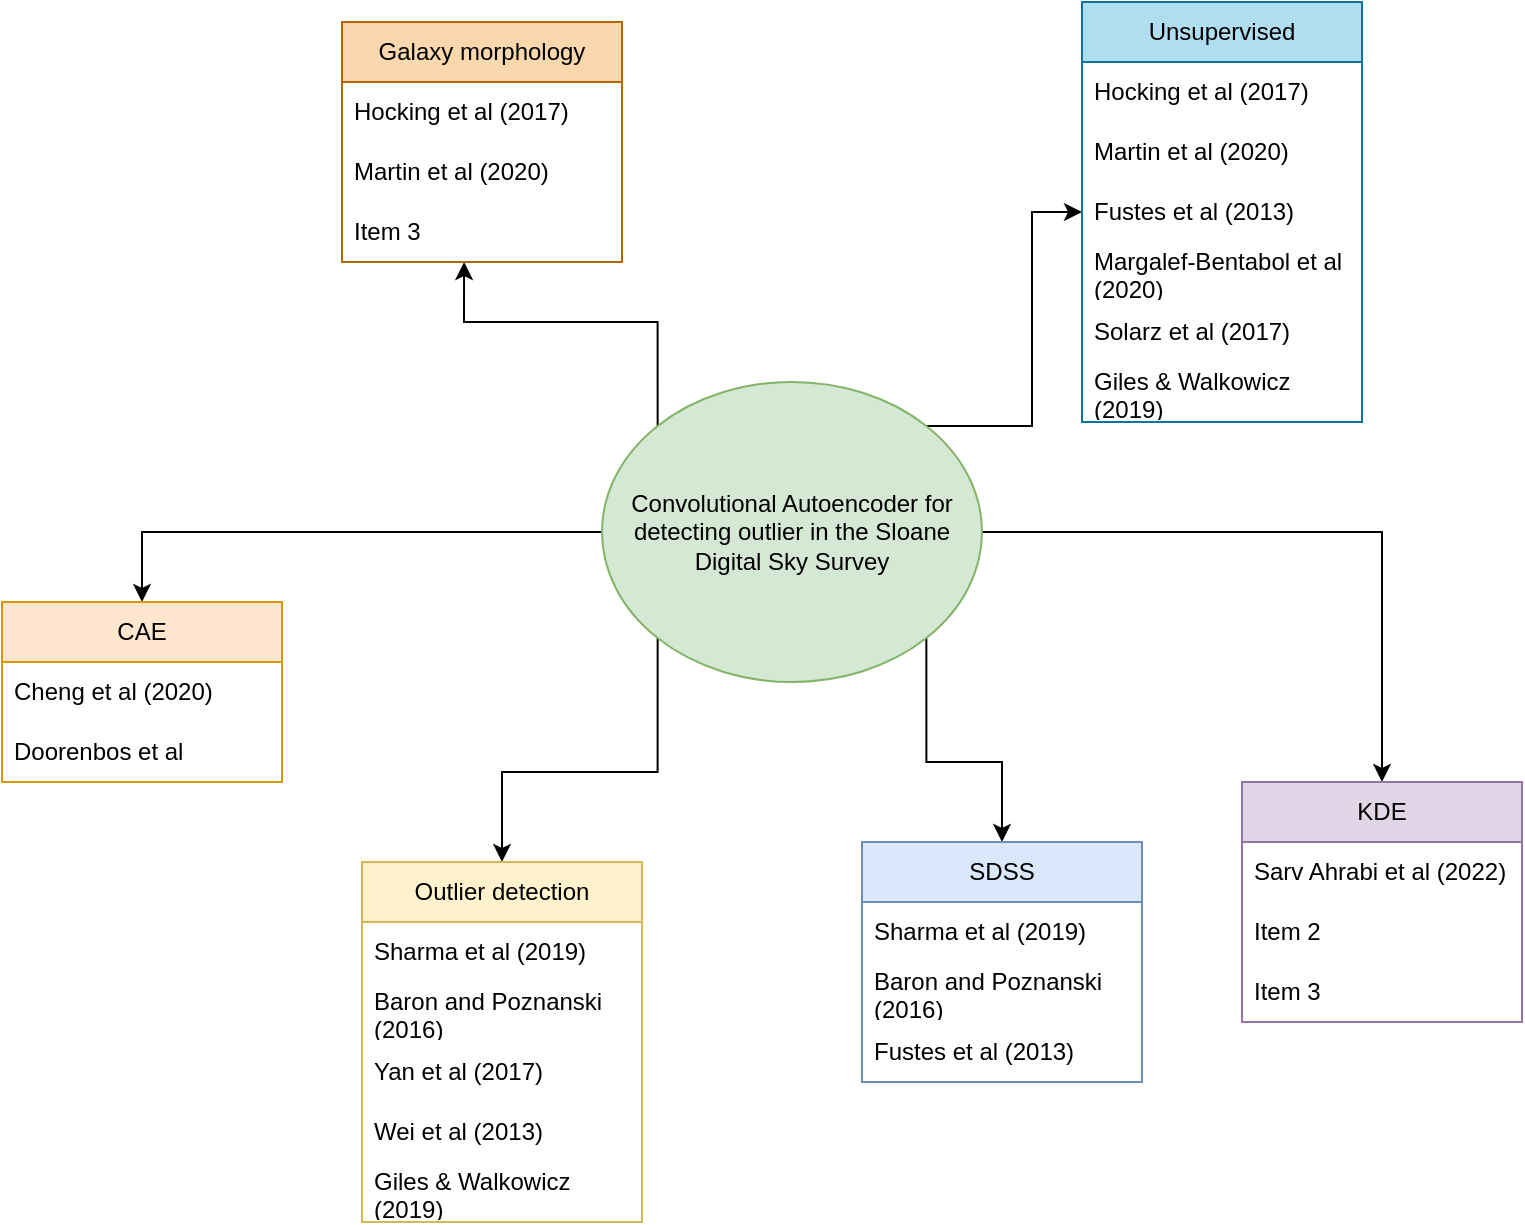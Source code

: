 <mxfile version="20.6.2" type="device"><diagram id="_s4zgz_znOiRmL5uL1Wx" name="Page-1"><mxGraphModel dx="1348" dy="793" grid="1" gridSize="10" guides="1" tooltips="1" connect="1" arrows="1" fold="1" page="1" pageScale="1" pageWidth="827" pageHeight="1169" math="0" shadow="0"><root><mxCell id="0"/><mxCell id="1" parent="0"/><mxCell id="M9bevuQp5A_DmtPYDJDP-31" style="edgeStyle=orthogonalEdgeStyle;rounded=0;orthogonalLoop=1;jettySize=auto;html=1;exitX=0;exitY=0;exitDx=0;exitDy=0;entryX=0.436;entryY=1;entryDx=0;entryDy=0;entryPerimeter=0;" edge="1" parent="1" source="M9bevuQp5A_DmtPYDJDP-1" target="M9bevuQp5A_DmtPYDJDP-25"><mxGeometry relative="1" as="geometry"/></mxCell><mxCell id="M9bevuQp5A_DmtPYDJDP-32" style="edgeStyle=orthogonalEdgeStyle;rounded=0;orthogonalLoop=1;jettySize=auto;html=1;exitX=1;exitY=0;exitDx=0;exitDy=0;entryX=0;entryY=0.5;entryDx=0;entryDy=0;" edge="1" parent="1" source="M9bevuQp5A_DmtPYDJDP-1" target="M9bevuQp5A_DmtPYDJDP-18"><mxGeometry relative="1" as="geometry"/></mxCell><mxCell id="M9bevuQp5A_DmtPYDJDP-33" style="edgeStyle=orthogonalEdgeStyle;rounded=0;orthogonalLoop=1;jettySize=auto;html=1;exitX=1;exitY=0.5;exitDx=0;exitDy=0;" edge="1" parent="1" source="M9bevuQp5A_DmtPYDJDP-1" target="M9bevuQp5A_DmtPYDJDP-14"><mxGeometry relative="1" as="geometry"/></mxCell><mxCell id="M9bevuQp5A_DmtPYDJDP-34" style="edgeStyle=orthogonalEdgeStyle;rounded=0;orthogonalLoop=1;jettySize=auto;html=1;exitX=1;exitY=1;exitDx=0;exitDy=0;entryX=0.5;entryY=0;entryDx=0;entryDy=0;" edge="1" parent="1" source="M9bevuQp5A_DmtPYDJDP-1" target="M9bevuQp5A_DmtPYDJDP-10"><mxGeometry relative="1" as="geometry"/></mxCell><mxCell id="M9bevuQp5A_DmtPYDJDP-35" style="edgeStyle=orthogonalEdgeStyle;rounded=0;orthogonalLoop=1;jettySize=auto;html=1;exitX=0;exitY=1;exitDx=0;exitDy=0;entryX=0.5;entryY=0;entryDx=0;entryDy=0;" edge="1" parent="1" source="M9bevuQp5A_DmtPYDJDP-1" target="M9bevuQp5A_DmtPYDJDP-6"><mxGeometry relative="1" as="geometry"/></mxCell><mxCell id="M9bevuQp5A_DmtPYDJDP-36" style="edgeStyle=orthogonalEdgeStyle;rounded=0;orthogonalLoop=1;jettySize=auto;html=1;exitX=0;exitY=0.5;exitDx=0;exitDy=0;entryX=0.5;entryY=0;entryDx=0;entryDy=0;" edge="1" parent="1" source="M9bevuQp5A_DmtPYDJDP-1" target="M9bevuQp5A_DmtPYDJDP-2"><mxGeometry relative="1" as="geometry"/></mxCell><mxCell id="M9bevuQp5A_DmtPYDJDP-1" value="Convolutional Autoencoder for detecting outlier in the Sloane Digital Sky Survey" style="ellipse;whiteSpace=wrap;html=1;fillColor=#d5e8d4;strokeColor=#82b366;" vertex="1" parent="1"><mxGeometry x="350" y="220" width="190" height="150" as="geometry"/></mxCell><mxCell id="M9bevuQp5A_DmtPYDJDP-2" value="CAE" style="swimlane;fontStyle=0;childLayout=stackLayout;horizontal=1;startSize=30;horizontalStack=0;resizeParent=1;resizeParentMax=0;resizeLast=0;collapsible=1;marginBottom=0;whiteSpace=wrap;html=1;fillColor=#ffe6cc;strokeColor=#d79b00;" vertex="1" parent="1"><mxGeometry x="50" y="330" width="140" height="90" as="geometry"/></mxCell><mxCell id="M9bevuQp5A_DmtPYDJDP-4" value="Cheng et al (2020)" style="text;strokeColor=none;fillColor=none;align=left;verticalAlign=middle;spacingLeft=4;spacingRight=4;overflow=hidden;points=[[0,0.5],[1,0.5]];portConstraint=eastwest;rotatable=0;whiteSpace=wrap;html=1;" vertex="1" parent="M9bevuQp5A_DmtPYDJDP-2"><mxGeometry y="30" width="140" height="30" as="geometry"/></mxCell><mxCell id="M9bevuQp5A_DmtPYDJDP-5" value="Doorenbos et al" style="text;strokeColor=none;fillColor=none;align=left;verticalAlign=middle;spacingLeft=4;spacingRight=4;overflow=hidden;points=[[0,0.5],[1,0.5]];portConstraint=eastwest;rotatable=0;whiteSpace=wrap;html=1;" vertex="1" parent="M9bevuQp5A_DmtPYDJDP-2"><mxGeometry y="60" width="140" height="30" as="geometry"/></mxCell><mxCell id="M9bevuQp5A_DmtPYDJDP-6" value="Outlier detection" style="swimlane;fontStyle=0;childLayout=stackLayout;horizontal=1;startSize=30;horizontalStack=0;resizeParent=1;resizeParentMax=0;resizeLast=0;collapsible=1;marginBottom=0;whiteSpace=wrap;html=1;fillColor=#fff2cc;strokeColor=#d6b656;" vertex="1" parent="1"><mxGeometry x="230" y="460" width="140" height="180" as="geometry"/></mxCell><mxCell id="M9bevuQp5A_DmtPYDJDP-7" value="Sharma et al (2019) " style="text;strokeColor=none;fillColor=none;align=left;verticalAlign=middle;spacingLeft=4;spacingRight=4;overflow=hidden;points=[[0,0.5],[1,0.5]];portConstraint=eastwest;rotatable=0;whiteSpace=wrap;html=1;" vertex="1" parent="M9bevuQp5A_DmtPYDJDP-6"><mxGeometry y="30" width="140" height="30" as="geometry"/></mxCell><mxCell id="M9bevuQp5A_DmtPYDJDP-8" value="Baron and Poznanski (2016)" style="text;strokeColor=none;fillColor=none;align=left;verticalAlign=middle;spacingLeft=4;spacingRight=4;overflow=hidden;points=[[0,0.5],[1,0.5]];portConstraint=eastwest;rotatable=0;whiteSpace=wrap;html=1;" vertex="1" parent="M9bevuQp5A_DmtPYDJDP-6"><mxGeometry y="60" width="140" height="30" as="geometry"/></mxCell><mxCell id="M9bevuQp5A_DmtPYDJDP-9" value="Yan et al (2017)" style="text;strokeColor=none;fillColor=none;align=left;verticalAlign=middle;spacingLeft=4;spacingRight=4;overflow=hidden;points=[[0,0.5],[1,0.5]];portConstraint=eastwest;rotatable=0;whiteSpace=wrap;html=1;" vertex="1" parent="M9bevuQp5A_DmtPYDJDP-6"><mxGeometry y="90" width="140" height="30" as="geometry"/></mxCell><mxCell id="M9bevuQp5A_DmtPYDJDP-27" value="Wei et al (2013)" style="text;strokeColor=none;fillColor=none;align=left;verticalAlign=middle;spacingLeft=4;spacingRight=4;overflow=hidden;points=[[0,0.5],[1,0.5]];portConstraint=eastwest;rotatable=0;whiteSpace=wrap;html=1;" vertex="1" parent="M9bevuQp5A_DmtPYDJDP-6"><mxGeometry y="120" width="140" height="30" as="geometry"/></mxCell><mxCell id="M9bevuQp5A_DmtPYDJDP-30" value="Giles &amp;amp; Walkowicz (2019)" style="text;strokeColor=none;fillColor=none;align=left;verticalAlign=middle;spacingLeft=4;spacingRight=4;overflow=hidden;points=[[0,0.5],[1,0.5]];portConstraint=eastwest;rotatable=0;whiteSpace=wrap;html=1;" vertex="1" parent="M9bevuQp5A_DmtPYDJDP-6"><mxGeometry y="150" width="140" height="30" as="geometry"/></mxCell><mxCell id="M9bevuQp5A_DmtPYDJDP-10" value="SDSS" style="swimlane;fontStyle=0;childLayout=stackLayout;horizontal=1;startSize=30;horizontalStack=0;resizeParent=1;resizeParentMax=0;resizeLast=0;collapsible=1;marginBottom=0;whiteSpace=wrap;html=1;fillColor=#dae8fc;strokeColor=#6c8ebf;" vertex="1" parent="1"><mxGeometry x="480" y="450" width="140" height="120" as="geometry"/></mxCell><mxCell id="M9bevuQp5A_DmtPYDJDP-11" value="Sharma et al (2019) " style="text;strokeColor=none;fillColor=none;align=left;verticalAlign=middle;spacingLeft=4;spacingRight=4;overflow=hidden;points=[[0,0.5],[1,0.5]];portConstraint=eastwest;rotatable=0;whiteSpace=wrap;html=1;" vertex="1" parent="M9bevuQp5A_DmtPYDJDP-10"><mxGeometry y="30" width="140" height="30" as="geometry"/></mxCell><mxCell id="M9bevuQp5A_DmtPYDJDP-12" value="Baron and Poznanski (2016)" style="text;strokeColor=none;fillColor=none;align=left;verticalAlign=middle;spacingLeft=4;spacingRight=4;overflow=hidden;points=[[0,0.5],[1,0.5]];portConstraint=eastwest;rotatable=0;whiteSpace=wrap;html=1;" vertex="1" parent="M9bevuQp5A_DmtPYDJDP-10"><mxGeometry y="60" width="140" height="30" as="geometry"/></mxCell><mxCell id="M9bevuQp5A_DmtPYDJDP-13" value="Fustes et al (2013)" style="text;strokeColor=none;fillColor=none;align=left;verticalAlign=middle;spacingLeft=4;spacingRight=4;overflow=hidden;points=[[0,0.5],[1,0.5]];portConstraint=eastwest;rotatable=0;whiteSpace=wrap;html=1;" vertex="1" parent="M9bevuQp5A_DmtPYDJDP-10"><mxGeometry y="90" width="140" height="30" as="geometry"/></mxCell><mxCell id="M9bevuQp5A_DmtPYDJDP-14" value="KDE" style="swimlane;fontStyle=0;childLayout=stackLayout;horizontal=1;startSize=30;horizontalStack=0;resizeParent=1;resizeParentMax=0;resizeLast=0;collapsible=1;marginBottom=0;whiteSpace=wrap;html=1;fillColor=#e1d5e7;strokeColor=#9673a6;" vertex="1" parent="1"><mxGeometry x="670" y="420" width="140" height="120" as="geometry"/></mxCell><mxCell id="M9bevuQp5A_DmtPYDJDP-15" value="Sarv Ahrabi et al (2022)" style="text;strokeColor=none;fillColor=none;align=left;verticalAlign=middle;spacingLeft=4;spacingRight=4;overflow=hidden;points=[[0,0.5],[1,0.5]];portConstraint=eastwest;rotatable=0;whiteSpace=wrap;html=1;" vertex="1" parent="M9bevuQp5A_DmtPYDJDP-14"><mxGeometry y="30" width="140" height="30" as="geometry"/></mxCell><mxCell id="M9bevuQp5A_DmtPYDJDP-16" value="Item 2" style="text;strokeColor=none;fillColor=none;align=left;verticalAlign=middle;spacingLeft=4;spacingRight=4;overflow=hidden;points=[[0,0.5],[1,0.5]];portConstraint=eastwest;rotatable=0;whiteSpace=wrap;html=1;" vertex="1" parent="M9bevuQp5A_DmtPYDJDP-14"><mxGeometry y="60" width="140" height="30" as="geometry"/></mxCell><mxCell id="M9bevuQp5A_DmtPYDJDP-17" value="Item 3" style="text;strokeColor=none;fillColor=none;align=left;verticalAlign=middle;spacingLeft=4;spacingRight=4;overflow=hidden;points=[[0,0.5],[1,0.5]];portConstraint=eastwest;rotatable=0;whiteSpace=wrap;html=1;" vertex="1" parent="M9bevuQp5A_DmtPYDJDP-14"><mxGeometry y="90" width="140" height="30" as="geometry"/></mxCell><mxCell id="M9bevuQp5A_DmtPYDJDP-18" value="Unsupervised " style="swimlane;fontStyle=0;childLayout=stackLayout;horizontal=1;startSize=30;horizontalStack=0;resizeParent=1;resizeParentMax=0;resizeLast=0;collapsible=1;marginBottom=0;whiteSpace=wrap;html=1;fillColor=#b1ddf0;strokeColor=#10739e;" vertex="1" parent="1"><mxGeometry x="590" y="30" width="140" height="210" as="geometry"/></mxCell><mxCell id="M9bevuQp5A_DmtPYDJDP-19" value="Hocking et al (2017)" style="text;strokeColor=none;fillColor=none;align=left;verticalAlign=middle;spacingLeft=4;spacingRight=4;overflow=hidden;points=[[0,0.5],[1,0.5]];portConstraint=eastwest;rotatable=0;whiteSpace=wrap;html=1;" vertex="1" parent="M9bevuQp5A_DmtPYDJDP-18"><mxGeometry y="30" width="140" height="30" as="geometry"/></mxCell><mxCell id="M9bevuQp5A_DmtPYDJDP-20" value="Martin et al (2020)" style="text;strokeColor=none;fillColor=none;align=left;verticalAlign=middle;spacingLeft=4;spacingRight=4;overflow=hidden;points=[[0,0.5],[1,0.5]];portConstraint=eastwest;rotatable=0;whiteSpace=wrap;html=1;" vertex="1" parent="M9bevuQp5A_DmtPYDJDP-18"><mxGeometry y="60" width="140" height="30" as="geometry"/></mxCell><mxCell id="M9bevuQp5A_DmtPYDJDP-21" value="Fustes et al (2013)" style="text;strokeColor=none;fillColor=none;align=left;verticalAlign=middle;spacingLeft=4;spacingRight=4;overflow=hidden;points=[[0,0.5],[1,0.5]];portConstraint=eastwest;rotatable=0;whiteSpace=wrap;html=1;" vertex="1" parent="M9bevuQp5A_DmtPYDJDP-18"><mxGeometry y="90" width="140" height="30" as="geometry"/></mxCell><mxCell id="M9bevuQp5A_DmtPYDJDP-26" value="Margalef-Bentabol et al (2020)" style="text;strokeColor=none;fillColor=none;align=left;verticalAlign=middle;spacingLeft=4;spacingRight=4;overflow=hidden;points=[[0,0.5],[1,0.5]];portConstraint=eastwest;rotatable=0;whiteSpace=wrap;html=1;" vertex="1" parent="M9bevuQp5A_DmtPYDJDP-18"><mxGeometry y="120" width="140" height="30" as="geometry"/></mxCell><mxCell id="M9bevuQp5A_DmtPYDJDP-28" value="Solarz et al (2017)" style="text;strokeColor=none;fillColor=none;align=left;verticalAlign=middle;spacingLeft=4;spacingRight=4;overflow=hidden;points=[[0,0.5],[1,0.5]];portConstraint=eastwest;rotatable=0;whiteSpace=wrap;html=1;" vertex="1" parent="M9bevuQp5A_DmtPYDJDP-18"><mxGeometry y="150" width="140" height="30" as="geometry"/></mxCell><mxCell id="M9bevuQp5A_DmtPYDJDP-29" value="Giles &amp;amp; Walkowicz (2019)" style="text;strokeColor=none;fillColor=none;align=left;verticalAlign=middle;spacingLeft=4;spacingRight=4;overflow=hidden;points=[[0,0.5],[1,0.5]];portConstraint=eastwest;rotatable=0;whiteSpace=wrap;html=1;" vertex="1" parent="M9bevuQp5A_DmtPYDJDP-18"><mxGeometry y="180" width="140" height="30" as="geometry"/></mxCell><mxCell id="M9bevuQp5A_DmtPYDJDP-22" value="Galaxy morphology" style="swimlane;fontStyle=0;childLayout=stackLayout;horizontal=1;startSize=30;horizontalStack=0;resizeParent=1;resizeParentMax=0;resizeLast=0;collapsible=1;marginBottom=0;whiteSpace=wrap;html=1;fillColor=#fad7ac;strokeColor=#b46504;" vertex="1" parent="1"><mxGeometry x="220" y="40" width="140" height="120" as="geometry"/></mxCell><mxCell id="M9bevuQp5A_DmtPYDJDP-23" value="Hocking et al (2017)" style="text;strokeColor=none;fillColor=none;align=left;verticalAlign=middle;spacingLeft=4;spacingRight=4;overflow=hidden;points=[[0,0.5],[1,0.5]];portConstraint=eastwest;rotatable=0;whiteSpace=wrap;html=1;" vertex="1" parent="M9bevuQp5A_DmtPYDJDP-22"><mxGeometry y="30" width="140" height="30" as="geometry"/></mxCell><mxCell id="M9bevuQp5A_DmtPYDJDP-24" value="Martin et al (2020)" style="text;strokeColor=none;fillColor=none;align=left;verticalAlign=middle;spacingLeft=4;spacingRight=4;overflow=hidden;points=[[0,0.5],[1,0.5]];portConstraint=eastwest;rotatable=0;whiteSpace=wrap;html=1;" vertex="1" parent="M9bevuQp5A_DmtPYDJDP-22"><mxGeometry y="60" width="140" height="30" as="geometry"/></mxCell><mxCell id="M9bevuQp5A_DmtPYDJDP-25" value="Item 3" style="text;strokeColor=none;fillColor=none;align=left;verticalAlign=middle;spacingLeft=4;spacingRight=4;overflow=hidden;points=[[0,0.5],[1,0.5]];portConstraint=eastwest;rotatable=0;whiteSpace=wrap;html=1;" vertex="1" parent="M9bevuQp5A_DmtPYDJDP-22"><mxGeometry y="90" width="140" height="30" as="geometry"/></mxCell></root></mxGraphModel></diagram></mxfile>